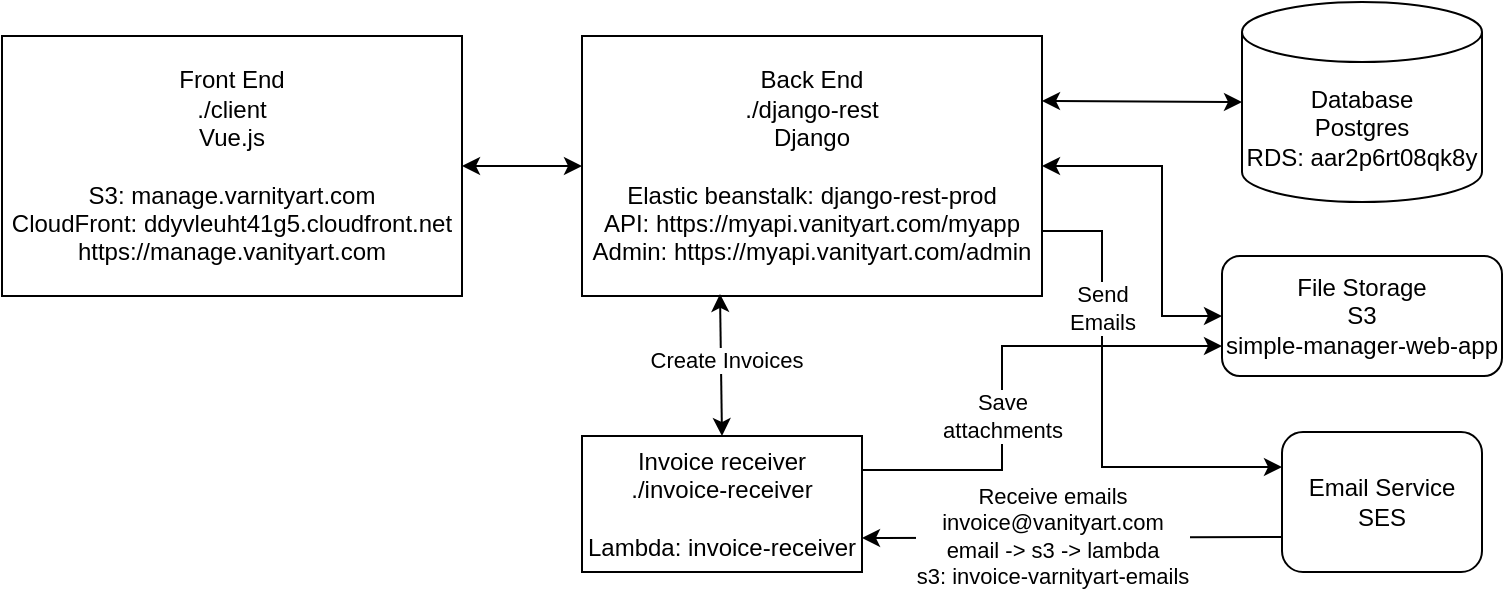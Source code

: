 <mxfile version="16.5.3" type="device"><diagram id="wlY3BmP-wtB0g1KxpamS" name="Page-1"><mxGraphModel dx="1916" dy="1278" grid="1" gridSize="10" guides="1" tooltips="1" connect="1" arrows="1" fold="1" page="1" pageScale="1" pageWidth="850" pageHeight="1100" math="0" shadow="0"><root><mxCell id="0"/><mxCell id="1" parent="0"/><mxCell id="n5yde4Ede3Hpc3xFIu71-1" value="Front End&lt;br&gt;./client&lt;br&gt;Vue.js&lt;br&gt;&lt;br&gt;S3: manage.varnityart.com&lt;br&gt;CloudFront:&amp;nbsp;ddyvleuht41g5.cloudfront.net&lt;br&gt;https://manage.vanityart.com" style="rounded=0;whiteSpace=wrap;html=1;" vertex="1" parent="1"><mxGeometry x="40" y="70" width="230" height="130" as="geometry"/></mxCell><mxCell id="n5yde4Ede3Hpc3xFIu71-2" value="Back End&lt;br&gt;./django-rest&lt;br&gt;Django&lt;br&gt;&lt;br&gt;Elastic beanstalk:&amp;nbsp;django-rest-prod&lt;br&gt;API: https://myapi.vanityart.com/myapp&lt;br&gt;Admin: https://myapi.vanityart.com/admin" style="rounded=0;whiteSpace=wrap;html=1;" vertex="1" parent="1"><mxGeometry x="330" y="70" width="230" height="130" as="geometry"/></mxCell><mxCell id="n5yde4Ede3Hpc3xFIu71-3" value="Database&lt;br&gt;Postgres&lt;br&gt;RDS:&amp;nbsp;aar2p6rt08qk8y" style="shape=cylinder3;whiteSpace=wrap;html=1;boundedLbl=1;backgroundOutline=1;size=15;" vertex="1" parent="1"><mxGeometry x="660" y="53" width="120" height="100" as="geometry"/></mxCell><mxCell id="n5yde4Ede3Hpc3xFIu71-4" value="" style="endArrow=classic;startArrow=classic;html=1;rounded=0;entryX=0;entryY=0.5;entryDx=0;entryDy=0;exitX=1;exitY=0.5;exitDx=0;exitDy=0;" edge="1" parent="1" source="n5yde4Ede3Hpc3xFIu71-1" target="n5yde4Ede3Hpc3xFIu71-2"><mxGeometry width="50" height="50" relative="1" as="geometry"><mxPoint x="390" y="320" as="sourcePoint"/><mxPoint x="440" y="270" as="targetPoint"/></mxGeometry></mxCell><mxCell id="n5yde4Ede3Hpc3xFIu71-5" value="" style="endArrow=classic;startArrow=classic;html=1;rounded=0;entryX=0;entryY=0.5;entryDx=0;entryDy=0;entryPerimeter=0;exitX=1;exitY=0.25;exitDx=0;exitDy=0;" edge="1" parent="1" source="n5yde4Ede3Hpc3xFIu71-2" target="n5yde4Ede3Hpc3xFIu71-3"><mxGeometry width="50" height="50" relative="1" as="geometry"><mxPoint x="570" y="110" as="sourcePoint"/><mxPoint x="440" y="270" as="targetPoint"/></mxGeometry></mxCell><mxCell id="n5yde4Ede3Hpc3xFIu71-6" value="File Storage&lt;br&gt;S3&lt;br&gt;simple-manager-web-app" style="rounded=1;whiteSpace=wrap;html=1;" vertex="1" parent="1"><mxGeometry x="650" y="180" width="140" height="60" as="geometry"/></mxCell><mxCell id="n5yde4Ede3Hpc3xFIu71-7" value="" style="edgeStyle=elbowEdgeStyle;elbow=horizontal;endArrow=classic;html=1;rounded=0;startArrow=classic;startFill=1;entryX=0;entryY=0.5;entryDx=0;entryDy=0;exitX=1;exitY=0.5;exitDx=0;exitDy=0;" edge="1" parent="1" source="n5yde4Ede3Hpc3xFIu71-2" target="n5yde4Ede3Hpc3xFIu71-6"><mxGeometry width="50" height="50" relative="1" as="geometry"><mxPoint x="400" y="300" as="sourcePoint"/><mxPoint x="460" y="250" as="targetPoint"/><Array as="points"><mxPoint x="620" y="170"/></Array></mxGeometry></mxCell><mxCell id="n5yde4Ede3Hpc3xFIu71-8" value="Email Service&lt;br&gt;SES" style="rounded=1;whiteSpace=wrap;html=1;" vertex="1" parent="1"><mxGeometry x="680" y="268" width="100" height="70" as="geometry"/></mxCell><mxCell id="n5yde4Ede3Hpc3xFIu71-9" value="Invoice receiver&lt;br&gt;./invoice-receiver&lt;br&gt;&lt;br&gt;Lambda:&amp;nbsp;invoice-receiver" style="rounded=0;whiteSpace=wrap;html=1;" vertex="1" parent="1"><mxGeometry x="330" y="270" width="140" height="68" as="geometry"/></mxCell><mxCell id="n5yde4Ede3Hpc3xFIu71-10" value="" style="edgeStyle=elbowEdgeStyle;elbow=horizontal;endArrow=classic;html=1;rounded=0;startArrow=none;startFill=0;entryX=0;entryY=0.25;entryDx=0;entryDy=0;exitX=1;exitY=0.75;exitDx=0;exitDy=0;" edge="1" parent="1" source="n5yde4Ede3Hpc3xFIu71-2" target="n5yde4Ede3Hpc3xFIu71-8"><mxGeometry width="50" height="50" relative="1" as="geometry"><mxPoint x="570" y="145" as="sourcePoint"/><mxPoint x="660" y="220" as="targetPoint"/><Array as="points"><mxPoint x="590" y="240"/></Array></mxGeometry></mxCell><mxCell id="n5yde4Ede3Hpc3xFIu71-11" value="Send&lt;br&gt;Emails" style="edgeLabel;html=1;align=center;verticalAlign=middle;resizable=0;points=[];" vertex="1" connectable="0" parent="n5yde4Ede3Hpc3xFIu71-10"><mxGeometry x="0.021" y="2" relative="1" as="geometry"><mxPoint x="-2" y="-53" as="offset"/></mxGeometry></mxCell><mxCell id="n5yde4Ede3Hpc3xFIu71-13" value="" style="endArrow=classic;html=1;rounded=0;entryX=1;entryY=0.75;entryDx=0;entryDy=0;exitX=0;exitY=0.75;exitDx=0;exitDy=0;" edge="1" parent="1" source="n5yde4Ede3Hpc3xFIu71-8" target="n5yde4Ede3Hpc3xFIu71-9"><mxGeometry width="50" height="50" relative="1" as="geometry"><mxPoint x="400" y="330" as="sourcePoint"/><mxPoint x="450" y="280" as="targetPoint"/></mxGeometry></mxCell><mxCell id="n5yde4Ede3Hpc3xFIu71-14" value="Receive emails&lt;br&gt;invoice@vanityart.com&lt;br&gt;email -&amp;gt; s3 -&amp;gt; lambda&lt;br&gt;s3:&amp;nbsp;invoice-varnityart-emails" style="edgeLabel;html=1;align=center;verticalAlign=middle;resizable=0;points=[];" vertex="1" connectable="0" parent="n5yde4Ede3Hpc3xFIu71-13"><mxGeometry x="0.094" y="1" relative="1" as="geometry"><mxPoint y="-2" as="offset"/></mxGeometry></mxCell><mxCell id="n5yde4Ede3Hpc3xFIu71-15" value="" style="endArrow=classic;startArrow=classic;html=1;rounded=0;entryX=0.3;entryY=0.992;entryDx=0;entryDy=0;exitX=0.5;exitY=0;exitDx=0;exitDy=0;entryPerimeter=0;" edge="1" parent="1" source="n5yde4Ede3Hpc3xFIu71-9" target="n5yde4Ede3Hpc3xFIu71-2"><mxGeometry width="50" height="50" relative="1" as="geometry"><mxPoint x="400" y="320" as="sourcePoint"/><mxPoint x="450" y="270" as="targetPoint"/></mxGeometry></mxCell><mxCell id="n5yde4Ede3Hpc3xFIu71-19" value="Create Invoices" style="edgeLabel;html=1;align=center;verticalAlign=middle;resizable=0;points=[];" vertex="1" connectable="0" parent="n5yde4Ede3Hpc3xFIu71-15"><mxGeometry x="0.069" y="-2" relative="1" as="geometry"><mxPoint as="offset"/></mxGeometry></mxCell><mxCell id="n5yde4Ede3Hpc3xFIu71-17" value="" style="edgeStyle=elbowEdgeStyle;elbow=horizontal;endArrow=classic;html=1;rounded=0;exitX=1;exitY=0.25;exitDx=0;exitDy=0;entryX=0;entryY=0.75;entryDx=0;entryDy=0;" edge="1" parent="1" source="n5yde4Ede3Hpc3xFIu71-9" target="n5yde4Ede3Hpc3xFIu71-6"><mxGeometry width="50" height="50" relative="1" as="geometry"><mxPoint x="400" y="320" as="sourcePoint"/><mxPoint x="640" y="225" as="targetPoint"/><Array as="points"><mxPoint x="540" y="260"/><mxPoint x="510" y="260"/></Array></mxGeometry></mxCell><mxCell id="n5yde4Ede3Hpc3xFIu71-18" value="Save&lt;br&gt;attachments" style="edgeLabel;html=1;align=center;verticalAlign=middle;resizable=0;points=[];" vertex="1" connectable="0" parent="n5yde4Ede3Hpc3xFIu71-17"><mxGeometry x="-0.318" y="-4" relative="1" as="geometry"><mxPoint x="-4" y="-15" as="offset"/></mxGeometry></mxCell></root></mxGraphModel></diagram></mxfile>